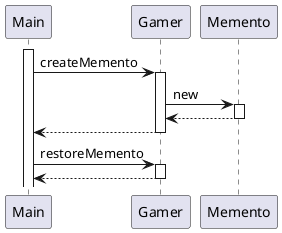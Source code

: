 @startuml
activate Main
Main ->Gamer:createMemento
activate Gamer
Gamer ->Memento:new
activate Memento
Memento -->Gamer
deactivate Memento
Gamer -->Main
deactivate Gamer
Main ->Gamer:restoreMemento
activate Gamer
Gamer -->Main
deactivate Gamer

@enduml